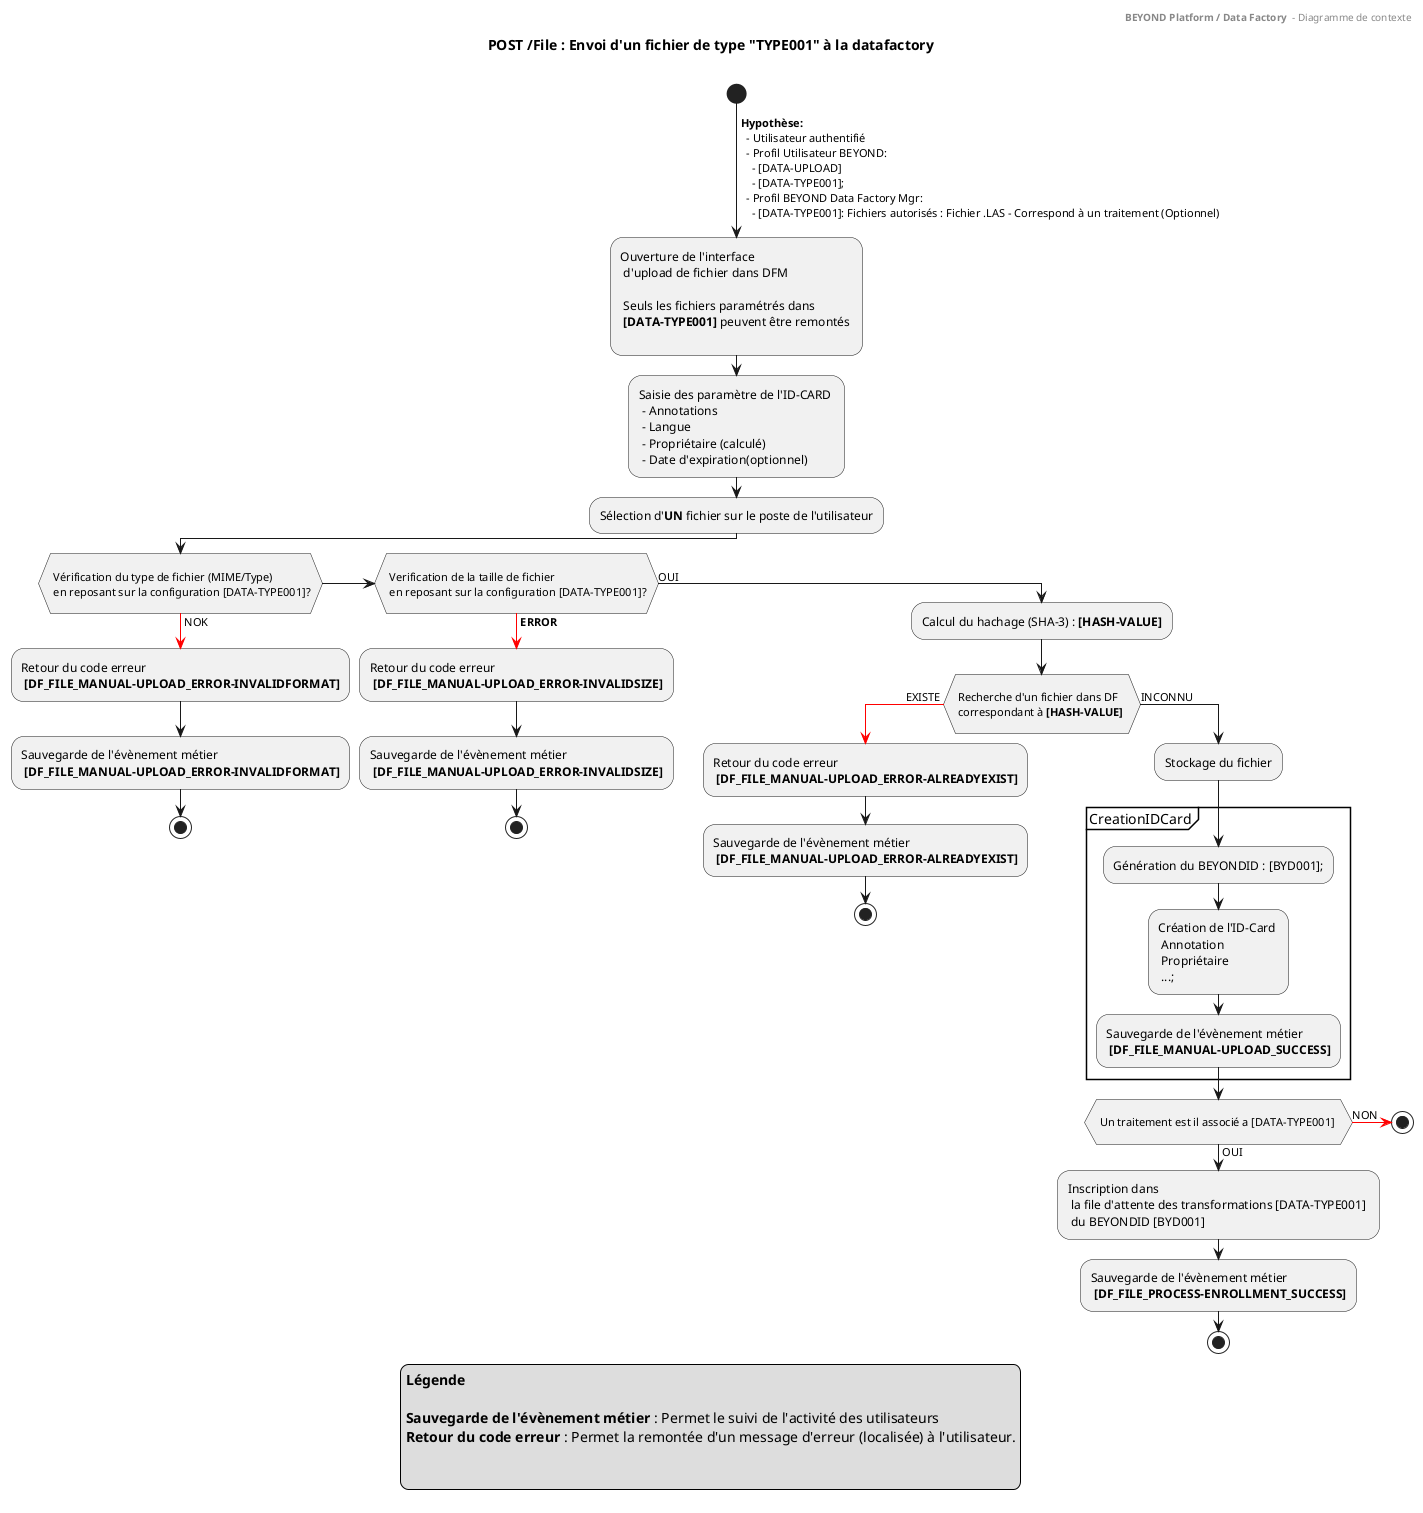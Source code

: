 @startuml
header
    <b>BEYOND Platform / Data Factory </b> - Diagramme de contexte
end header

title
POST **/File** : Envoi d'un fichier de type "TYPE001" à la datafactory

end title

start
->  **Hypothèse:** \n  - Utilisateur authentifié \n  - Profil Utilisateur BEYOND:  \n    - [DATA-UPLOAD]\n    - [DATA-TYPE001];\n  - Profil BEYOND Data Factory Mgr:  \n    - [DATA-TYPE001]: Fichiers autorisés : Fichier .LAS - Correspond à un traitement (Optionnel);
-Ouverture de l'interface \n d'upload de fichier dans DFM \n\n Seuls les fichiers paramétrés dans \n **[DATA-TYPE001]** peuvent être remontés \n
-Saisie des paramètre de l'ID-CARD \n - Annotations \n - Langue \n - Propriétaire (calculé) \n - Date d'expiration(optionnel)
-Sélection d'**UN** fichier sur le poste de l'utilisateur

if ( \n Vérification du type de fichier (MIME/Type) \n en reposant sur la configuration [DATA-TYPE001]?\n) then
-[#red]-> NOK ;
-Retour du code erreur  \n **[DF_FILE_MANUAL-UPLOAD_ERROR-INVALIDFORMAT]**
-Sauvegarde de l'évènement métier \n **[DF_FILE_MANUAL-UPLOAD_ERROR-INVALIDFORMAT]**
stop
elseif (\n Verification de la taille de fichier\n en reposant sur la configuration [DATA-TYPE001]?\n) then
-[#red]-> **ERROR**;
-Retour du code erreur  \n **[DF_FILE_MANUAL-UPLOAD_ERROR-INVALIDSIZE]**
-Sauvegarde de l'évènement métier \n **[DF_FILE_MANUAL-UPLOAD_ERROR-INVALIDSIZE]**
stop
else (OUI)
-Calcul du hachage (SHA-3) : **[HASH-VALUE]**
if ( \n Recherche d'un fichier dans DF \n correspondant à **[HASH-VALUE]**  \n) then
-[#red]-> EXISTE ;
-Retour du code erreur  \n **[DF_FILE_MANUAL-UPLOAD_ERROR-ALREADYEXIST]**
-Sauvegarde de l'évènement métier \n **[DF_FILE_MANUAL-UPLOAD_ERROR-ALREADYEXIST]**
Stop
else (INCONNU)
:Stockage du fichier;
partition CreationIDCard {
    -Génération du BEYONDID : [BYD001];
    -Création de l'ID-Card \n Annotation\n Propriétaire \n ...;
    -Sauvegarde de l'évènement métier \n **[DF_FILE_MANUAL-UPLOAD_SUCCESS]**

}

if ( \n Un traitement est il associé a [DATA-TYPE001]  \n) then
-[#red]-> NON ;
Stop
else (OUI)
-Inscription dans \n la file d'attente des transformations [DATA-TYPE001] \n du BEYONDID [BYD001]
-Sauvegarde de l'évènement métier \n **[DF_FILE_PROCESS-ENROLLMENT_SUCCESS]**
endif


stop
endif

endif

legend 
**Légende**

**Sauvegarde de l'évènement métier** : Permet le suivi de l'activité des utilisateurs
**Retour du code erreur** : Permet la remontée d'un message d'erreur (localisée) à l'utilisateur.


endlegend

@enduml

